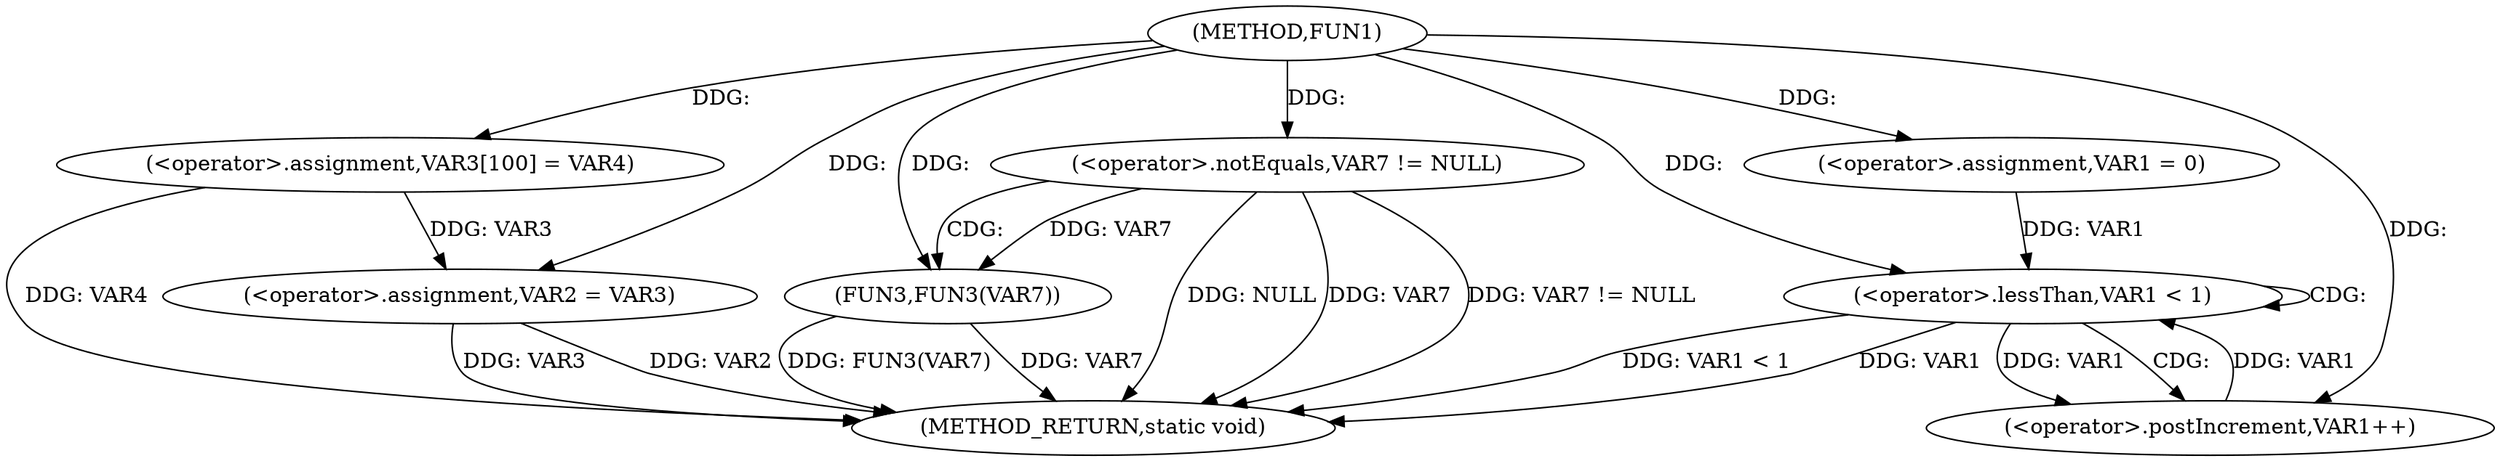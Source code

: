 digraph FUN1 {  
"1000100" [label = "(METHOD,FUN1)" ]
"1000130" [label = "(METHOD_RETURN,static void)" ]
"1000105" [label = "(<operator>.assignment,VAR3[100] = VAR4)" ]
"1000108" [label = "(<operator>.assignment,VAR2 = VAR3)" ]
"1000112" [label = "(<operator>.assignment,VAR1 = 0)" ]
"1000115" [label = "(<operator>.lessThan,VAR1 < 1)" ]
"1000118" [label = "(<operator>.postIncrement,VAR1++)" ]
"1000124" [label = "(<operator>.notEquals,VAR7 != NULL)" ]
"1000128" [label = "(FUN3,FUN3(VAR7))" ]
  "1000124" -> "1000130"  [ label = "DDG: NULL"] 
  "1000124" -> "1000130"  [ label = "DDG: VAR7"] 
  "1000105" -> "1000130"  [ label = "DDG: VAR4"] 
  "1000128" -> "1000130"  [ label = "DDG: VAR7"] 
  "1000115" -> "1000130"  [ label = "DDG: VAR1 < 1"] 
  "1000108" -> "1000130"  [ label = "DDG: VAR3"] 
  "1000128" -> "1000130"  [ label = "DDG: FUN3(VAR7)"] 
  "1000115" -> "1000130"  [ label = "DDG: VAR1"] 
  "1000108" -> "1000130"  [ label = "DDG: VAR2"] 
  "1000124" -> "1000130"  [ label = "DDG: VAR7 != NULL"] 
  "1000100" -> "1000105"  [ label = "DDG: "] 
  "1000105" -> "1000108"  [ label = "DDG: VAR3"] 
  "1000100" -> "1000108"  [ label = "DDG: "] 
  "1000100" -> "1000112"  [ label = "DDG: "] 
  "1000112" -> "1000115"  [ label = "DDG: VAR1"] 
  "1000118" -> "1000115"  [ label = "DDG: VAR1"] 
  "1000100" -> "1000115"  [ label = "DDG: "] 
  "1000115" -> "1000118"  [ label = "DDG: VAR1"] 
  "1000100" -> "1000118"  [ label = "DDG: "] 
  "1000100" -> "1000124"  [ label = "DDG: "] 
  "1000124" -> "1000128"  [ label = "DDG: VAR7"] 
  "1000100" -> "1000128"  [ label = "DDG: "] 
  "1000115" -> "1000115"  [ label = "CDG: "] 
  "1000115" -> "1000118"  [ label = "CDG: "] 
  "1000124" -> "1000128"  [ label = "CDG: "] 
}

